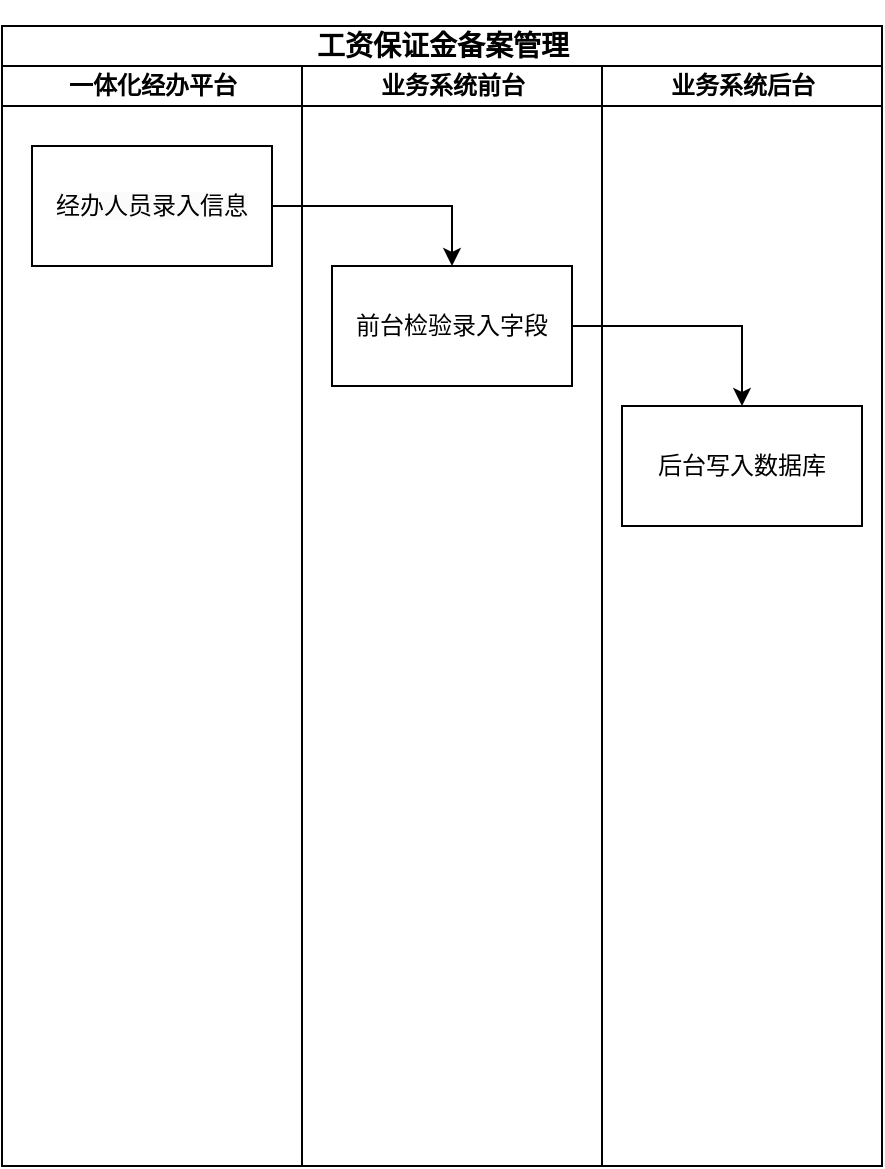 <mxfile version="24.4.13" type="github">
  <diagram id="prtHgNgQTEPvFCAcTncT" name="Page-1">
    <mxGraphModel dx="1221" dy="769" grid="1" gridSize="10" guides="1" tooltips="1" connect="1" arrows="1" fold="1" page="1" pageScale="1" pageWidth="827" pageHeight="1169" math="0" shadow="0">
      <root>
        <mxCell id="0" />
        <mxCell id="1" parent="0" />
        <mxCell id="09HEf_mXD0H9hIQZzznc-1" value="&lt;h3&gt;&lt;p class=&quot;MsoNormal&quot;&gt;&lt;span style=&quot;mso-spacerun:&#39;yes&#39;;font-family:宋体;mso-ascii-font-family:Calibri;&lt;br/&gt;mso-hansi-font-family:Calibri;mso-bidi-font-family:&#39;Times New Roman&#39;;font-size:10.5pt;&lt;br/&gt;mso-font-kerning:1.0pt;&quot;&gt;工资保证金备案管理&lt;/span&gt;&lt;/p&gt;&lt;/h3&gt;" style="swimlane;childLayout=stackLayout;resizeParent=1;resizeParentMax=0;startSize=20;html=1;" vertex="1" parent="1">
          <mxGeometry x="170.0" y="190" width="440" height="570" as="geometry" />
        </mxCell>
        <mxCell id="09HEf_mXD0H9hIQZzznc-2" value="一体化经办平台" style="swimlane;startSize=20;html=1;" vertex="1" parent="09HEf_mXD0H9hIQZzznc-1">
          <mxGeometry y="20" width="150" height="550" as="geometry" />
        </mxCell>
        <mxCell id="09HEf_mXD0H9hIQZzznc-12" value="&lt;span style=&quot;color: rgb(0, 0, 0); font-family: Helvetica; font-size: 12px; font-style: normal; font-variant-ligatures: normal; font-variant-caps: normal; font-weight: 400; letter-spacing: normal; orphans: 2; text-align: center; text-indent: 0px; text-transform: none; widows: 2; word-spacing: 0px; -webkit-text-stroke-width: 0px; white-space: normal; background-color: rgb(251, 251, 251); text-decoration-thickness: initial; text-decoration-style: initial; text-decoration-color: initial; display: inline !important; float: none;&quot;&gt;经办人员录入信息&lt;/span&gt;" style="rounded=0;whiteSpace=wrap;html=1;" vertex="1" parent="09HEf_mXD0H9hIQZzznc-2">
          <mxGeometry x="15.0" y="40" width="120" height="60" as="geometry" />
        </mxCell>
        <mxCell id="09HEf_mXD0H9hIQZzznc-3" value="业务系统前台" style="swimlane;startSize=20;html=1;" vertex="1" parent="09HEf_mXD0H9hIQZzznc-1">
          <mxGeometry x="150" y="20" width="150" height="550" as="geometry" />
        </mxCell>
        <mxCell id="09HEf_mXD0H9hIQZzznc-13" value="前台检验录入字段" style="rounded=0;whiteSpace=wrap;html=1;" vertex="1" parent="09HEf_mXD0H9hIQZzznc-3">
          <mxGeometry x="15.0" y="100" width="120" height="60" as="geometry" />
        </mxCell>
        <mxCell id="09HEf_mXD0H9hIQZzznc-4" value="业务系统后台" style="swimlane;startSize=20;html=1;" vertex="1" parent="09HEf_mXD0H9hIQZzznc-1">
          <mxGeometry x="300" y="20" width="140" height="550" as="geometry" />
        </mxCell>
        <mxCell id="09HEf_mXD0H9hIQZzznc-14" value="后台写入数据库" style="rounded=0;whiteSpace=wrap;html=1;" vertex="1" parent="09HEf_mXD0H9hIQZzznc-4">
          <mxGeometry x="10.0" y="170" width="120" height="60" as="geometry" />
        </mxCell>
        <mxCell id="09HEf_mXD0H9hIQZzznc-8" style="edgeStyle=orthogonalEdgeStyle;rounded=0;orthogonalLoop=1;jettySize=auto;html=1;exitX=1;exitY=0.5;exitDx=0;exitDy=0;entryX=0.5;entryY=0;entryDx=0;entryDy=0;" edge="1" parent="09HEf_mXD0H9hIQZzznc-1" source="09HEf_mXD0H9hIQZzznc-12" target="09HEf_mXD0H9hIQZzznc-13">
          <mxGeometry relative="1" as="geometry">
            <mxPoint x="130.0" y="90" as="sourcePoint" />
            <mxPoint x="210" y="110" as="targetPoint" />
          </mxGeometry>
        </mxCell>
        <mxCell id="09HEf_mXD0H9hIQZzznc-10" style="edgeStyle=orthogonalEdgeStyle;rounded=0;orthogonalLoop=1;jettySize=auto;html=1;entryX=0.5;entryY=0;entryDx=0;entryDy=0;exitX=1;exitY=0.5;exitDx=0;exitDy=0;" edge="1" parent="09HEf_mXD0H9hIQZzznc-1" source="09HEf_mXD0H9hIQZzznc-13" target="09HEf_mXD0H9hIQZzznc-14">
          <mxGeometry relative="1" as="geometry">
            <mxPoint x="260" y="145" as="sourcePoint" />
            <mxPoint x="345" y="170" as="targetPoint" />
          </mxGeometry>
        </mxCell>
      </root>
    </mxGraphModel>
  </diagram>
</mxfile>
